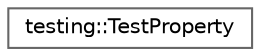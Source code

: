 digraph "クラス階層図"
{
 // LATEX_PDF_SIZE
  bgcolor="transparent";
  edge [fontname=Helvetica,fontsize=10,labelfontname=Helvetica,labelfontsize=10];
  node [fontname=Helvetica,fontsize=10,shape=box,height=0.2,width=0.4];
  rankdir="LR";
  Node0 [id="Node000000",label="testing::TestProperty",height=0.2,width=0.4,color="grey40", fillcolor="white", style="filled",URL="$classtesting_1_1_test_property.html",tooltip=" "];
}
